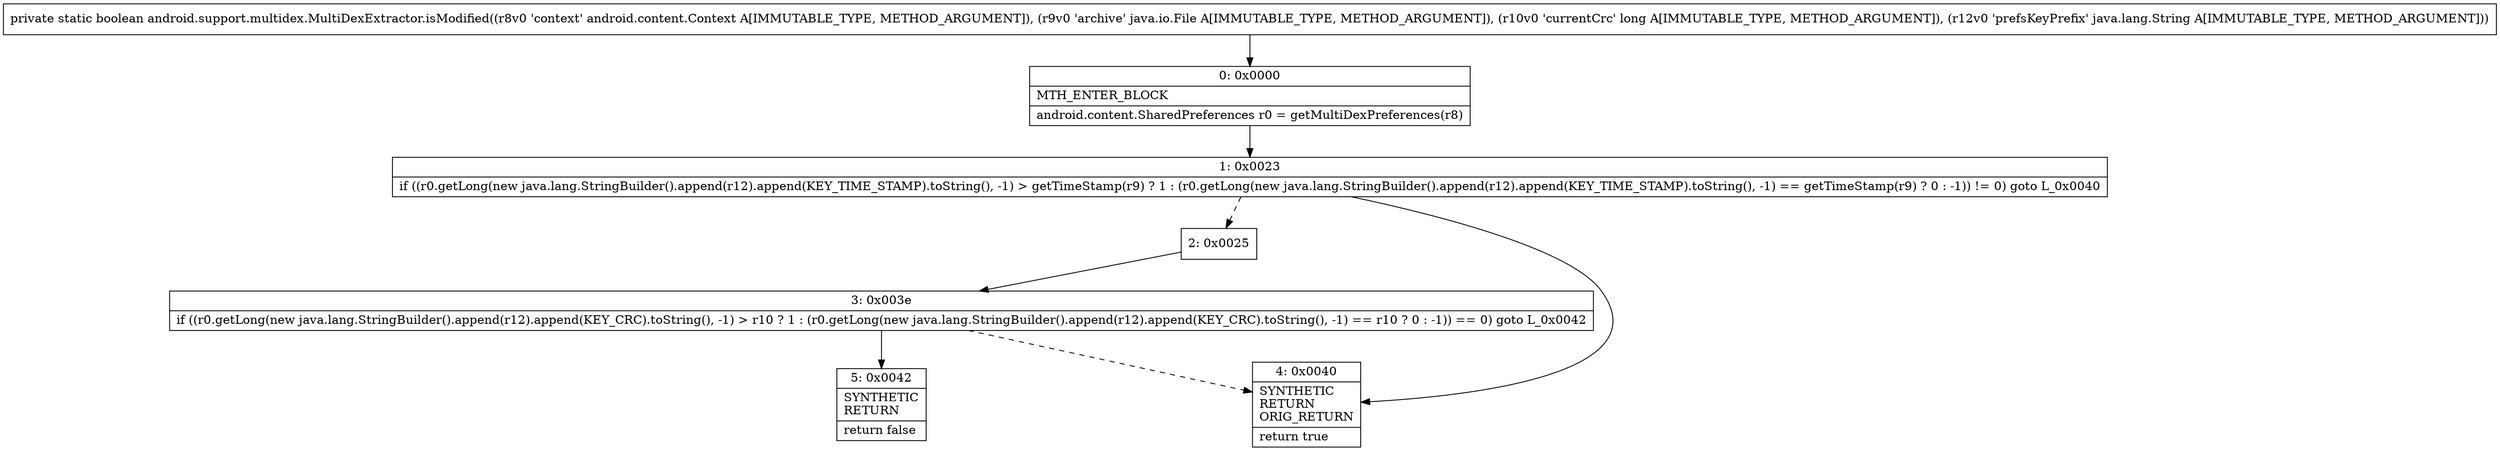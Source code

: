 digraph "CFG forandroid.support.multidex.MultiDexExtractor.isModified(Landroid\/content\/Context;Ljava\/io\/File;JLjava\/lang\/String;)Z" {
Node_0 [shape=record,label="{0\:\ 0x0000|MTH_ENTER_BLOCK\l|android.content.SharedPreferences r0 = getMultiDexPreferences(r8)\l}"];
Node_1 [shape=record,label="{1\:\ 0x0023|if ((r0.getLong(new java.lang.StringBuilder().append(r12).append(KEY_TIME_STAMP).toString(), \-1) \> getTimeStamp(r9) ? 1 : (r0.getLong(new java.lang.StringBuilder().append(r12).append(KEY_TIME_STAMP).toString(), \-1) == getTimeStamp(r9) ? 0 : \-1)) != 0) goto L_0x0040\l}"];
Node_2 [shape=record,label="{2\:\ 0x0025}"];
Node_3 [shape=record,label="{3\:\ 0x003e|if ((r0.getLong(new java.lang.StringBuilder().append(r12).append(KEY_CRC).toString(), \-1) \> r10 ? 1 : (r0.getLong(new java.lang.StringBuilder().append(r12).append(KEY_CRC).toString(), \-1) == r10 ? 0 : \-1)) == 0) goto L_0x0042\l}"];
Node_4 [shape=record,label="{4\:\ 0x0040|SYNTHETIC\lRETURN\lORIG_RETURN\l|return true\l}"];
Node_5 [shape=record,label="{5\:\ 0x0042|SYNTHETIC\lRETURN\l|return false\l}"];
MethodNode[shape=record,label="{private static boolean android.support.multidex.MultiDexExtractor.isModified((r8v0 'context' android.content.Context A[IMMUTABLE_TYPE, METHOD_ARGUMENT]), (r9v0 'archive' java.io.File A[IMMUTABLE_TYPE, METHOD_ARGUMENT]), (r10v0 'currentCrc' long A[IMMUTABLE_TYPE, METHOD_ARGUMENT]), (r12v0 'prefsKeyPrefix' java.lang.String A[IMMUTABLE_TYPE, METHOD_ARGUMENT])) }"];
MethodNode -> Node_0;
Node_0 -> Node_1;
Node_1 -> Node_2[style=dashed];
Node_1 -> Node_4;
Node_2 -> Node_3;
Node_3 -> Node_4[style=dashed];
Node_3 -> Node_5;
}

